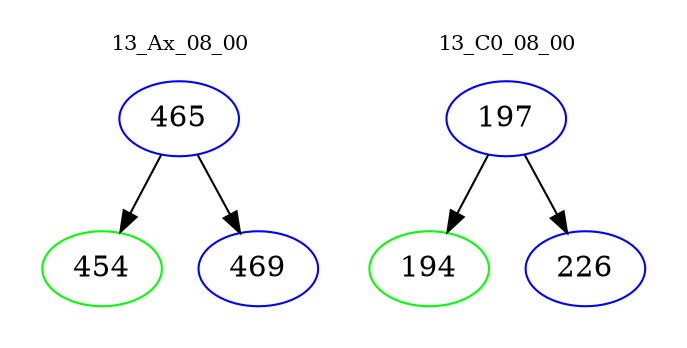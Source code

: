 digraph{
subgraph cluster_0 {
color = white
label = "13_Ax_08_00";
fontsize=10;
T0_465 [label="465", color="blue"]
T0_465 -> T0_454 [color="black"]
T0_454 [label="454", color="green"]
T0_465 -> T0_469 [color="black"]
T0_469 [label="469", color="blue"]
}
subgraph cluster_1 {
color = white
label = "13_C0_08_00";
fontsize=10;
T1_197 [label="197", color="blue"]
T1_197 -> T1_194 [color="black"]
T1_194 [label="194", color="green"]
T1_197 -> T1_226 [color="black"]
T1_226 [label="226", color="blue"]
}
}
